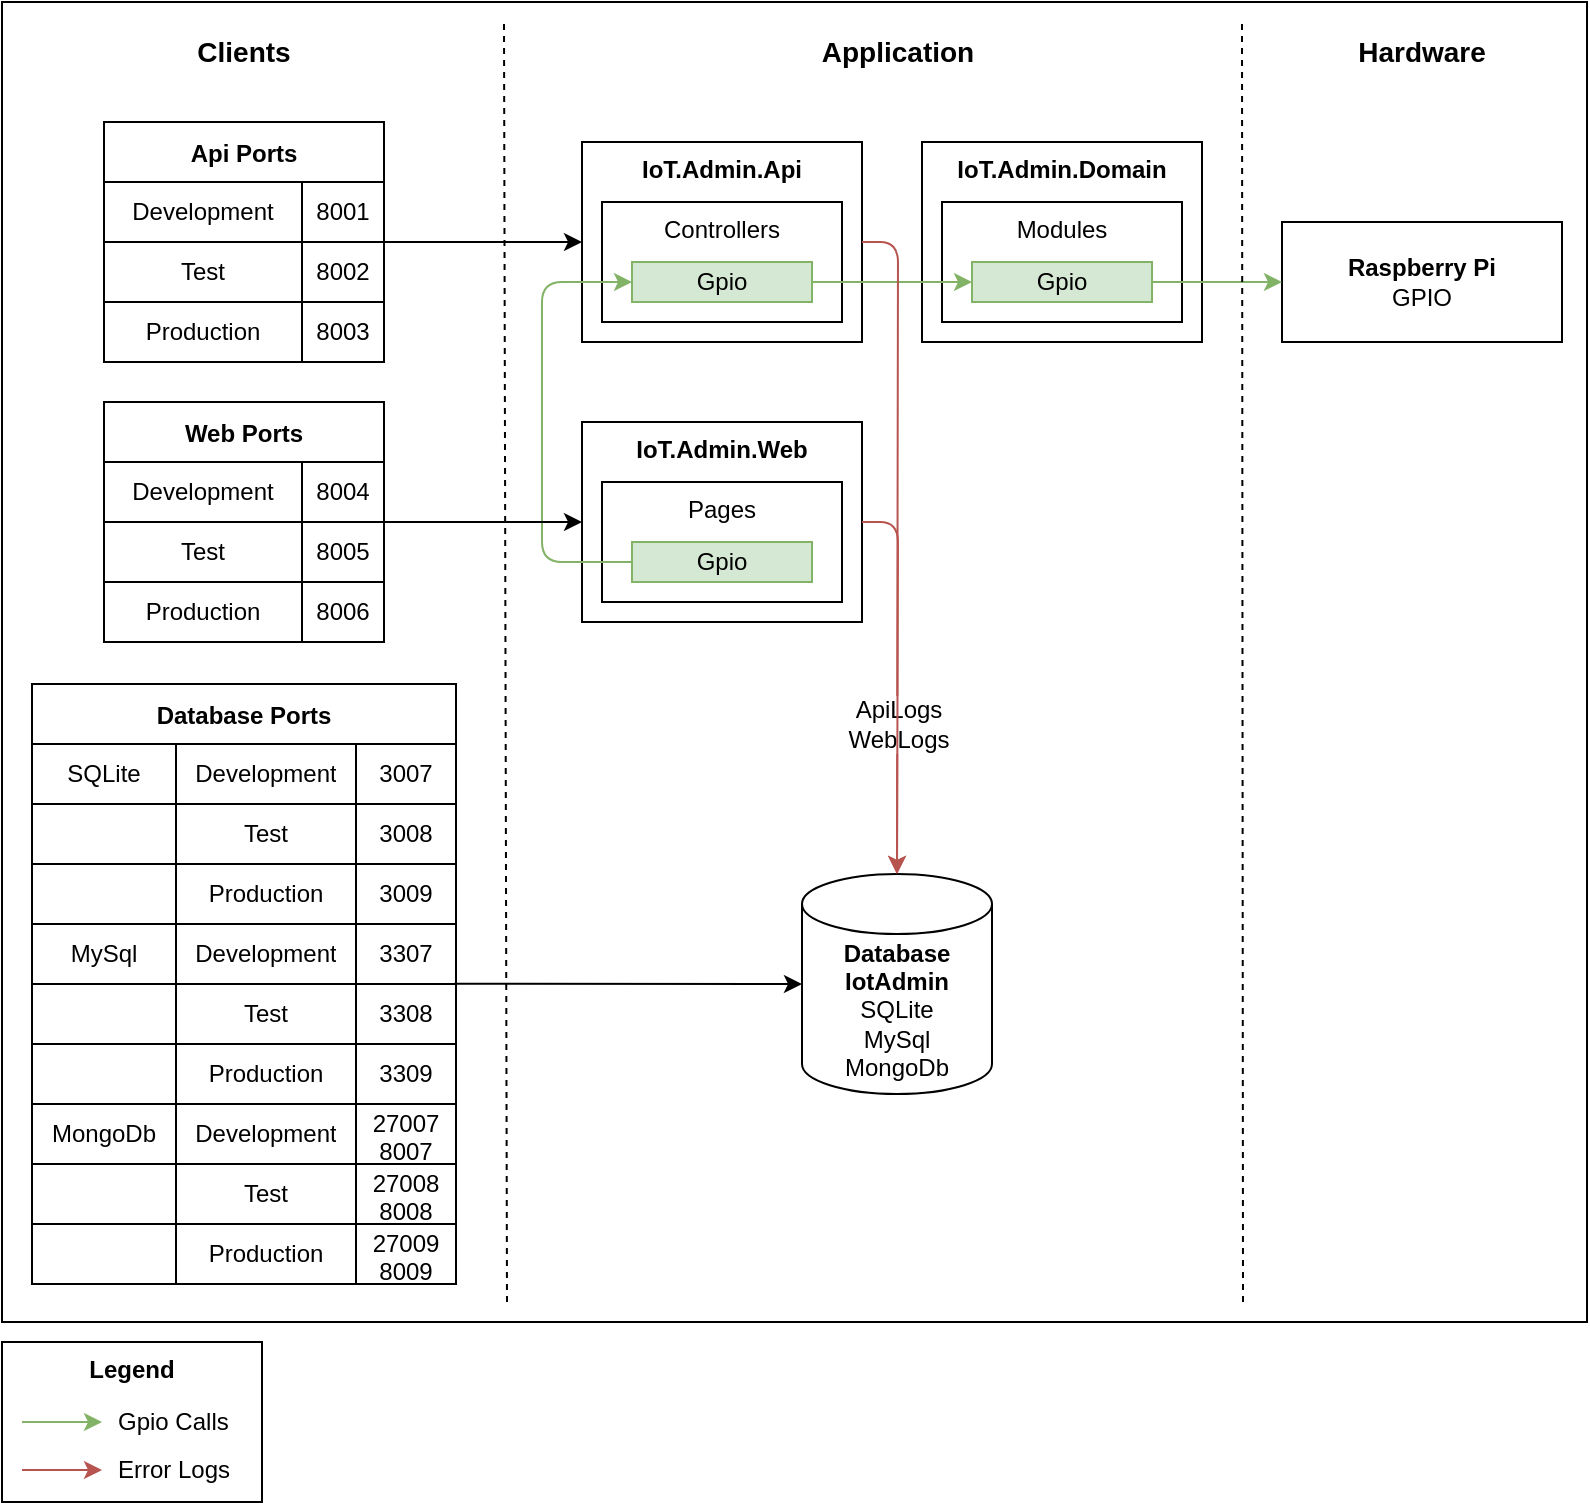 <mxfile>
    <diagram id="q_LBWUmiz0P911Xkjv2T" name="IoT.Admin">
        <mxGraphModel dx="1084" dy="768" grid="1" gridSize="10" guides="1" tooltips="1" connect="1" arrows="1" fold="1" page="1" pageScale="1" pageWidth="827" pageHeight="1169" math="0" shadow="0">
            <root>
                <mxCell id="0"/>
                <mxCell id="1" parent="0"/>
                <mxCell id="12" value="" style="rounded=0;whiteSpace=wrap;html=1;" parent="1" vertex="1">
                    <mxGeometry x="10" y="10" width="792.5" height="660" as="geometry"/>
                </mxCell>
                <mxCell id="51" value="Legend" style="rounded=0;whiteSpace=wrap;html=1;fontStyle=1;verticalAlign=top;align=center;" parent="1" vertex="1">
                    <mxGeometry x="10" y="680" width="130" height="80" as="geometry"/>
                </mxCell>
                <mxCell id="3" value="&lt;b&gt;IoT.Admin.Domain&lt;/b&gt;" style="rounded=0;whiteSpace=wrap;html=1;verticalAlign=top;" parent="1" vertex="1">
                    <mxGeometry x="470" y="80" width="140" height="100" as="geometry"/>
                </mxCell>
                <mxCell id="4" value="Modules" style="rounded=0;whiteSpace=wrap;html=1;verticalAlign=top;" parent="1" vertex="1">
                    <mxGeometry x="480" y="110" width="120" height="60" as="geometry"/>
                </mxCell>
                <mxCell id="5" value="Gpio" style="rounded=0;whiteSpace=wrap;html=1;fillColor=#d5e8d4;strokeColor=#82b366;" parent="1" vertex="1">
                    <mxGeometry x="495" y="140" width="90" height="20" as="geometry"/>
                </mxCell>
                <mxCell id="6" value="&lt;b&gt;Raspberry Pi&lt;/b&gt;&lt;br&gt;GPIO" style="rounded=0;whiteSpace=wrap;html=1;verticalAlign=middle;" parent="1" vertex="1">
                    <mxGeometry x="650" y="120" width="140" height="60" as="geometry"/>
                </mxCell>
                <mxCell id="8" value="&lt;b&gt;IoT.Admin.Api&lt;/b&gt;" style="rounded=0;whiteSpace=wrap;html=1;verticalAlign=top;" parent="1" vertex="1">
                    <mxGeometry x="300" y="80" width="140" height="100" as="geometry"/>
                </mxCell>
                <mxCell id="9" value="Controllers" style="rounded=0;whiteSpace=wrap;html=1;verticalAlign=top;" parent="1" vertex="1">
                    <mxGeometry x="310" y="110" width="120" height="60" as="geometry"/>
                </mxCell>
                <mxCell id="16" style="edgeStyle=none;html=1;entryX=0;entryY=0.5;entryDx=0;entryDy=0;fontSize=13;fillColor=#d5e8d4;strokeColor=#82b366;" parent="1" source="10" target="5" edge="1">
                    <mxGeometry relative="1" as="geometry"/>
                </mxCell>
                <mxCell id="10" value="Gpio" style="rounded=0;whiteSpace=wrap;html=1;fillColor=#d5e8d4;strokeColor=#82b366;" parent="1" vertex="1">
                    <mxGeometry x="325" y="140" width="90" height="20" as="geometry"/>
                </mxCell>
                <mxCell id="13" value="&lt;b style=&quot;border-color: var(--border-color);&quot;&gt;Database&lt;/b&gt;&lt;b&gt;&lt;br&gt;IotAdmin&lt;/b&gt;&lt;br&gt;SQLite&lt;br&gt;MySql&lt;br&gt;MongoDb" style="shape=cylinder3;whiteSpace=wrap;html=1;boundedLbl=1;backgroundOutline=1;size=15;" parent="1" vertex="1">
                    <mxGeometry x="410" y="446" width="95" height="110" as="geometry"/>
                </mxCell>
                <mxCell id="19" style="edgeStyle=none;html=1;entryX=0;entryY=0.5;entryDx=0;entryDy=0;fontSize=13;exitX=1;exitY=0.5;exitDx=0;exitDy=0;fillColor=#d5e8d4;strokeColor=#82b366;" parent="1" source="5" target="6" edge="1">
                    <mxGeometry relative="1" as="geometry">
                        <Array as="points">
                            <mxPoint x="620" y="150"/>
                        </Array>
                    </mxGeometry>
                </mxCell>
                <mxCell id="21" value="Api Ports" style="shape=table;startSize=30;container=1;collapsible=0;childLayout=tableLayout;fontStyle=1;align=center;fontSize=12;" parent="1" vertex="1">
                    <mxGeometry x="61" y="70" width="140" height="120" as="geometry"/>
                </mxCell>
                <mxCell id="22" value="" style="shape=tableRow;horizontal=0;startSize=0;swimlaneHead=0;swimlaneBody=0;top=0;left=0;bottom=0;right=0;collapsible=0;dropTarget=0;fillColor=none;points=[[0,0.5],[1,0.5]];portConstraint=eastwest;fontSize=12;" parent="21" vertex="1">
                    <mxGeometry y="30" width="140" height="30" as="geometry"/>
                </mxCell>
                <mxCell id="23" value="Development" style="shape=partialRectangle;html=1;whiteSpace=wrap;connectable=0;fillColor=none;top=0;left=0;bottom=0;right=0;overflow=hidden;fontSize=12;" parent="22" vertex="1">
                    <mxGeometry width="99" height="30" as="geometry">
                        <mxRectangle width="99" height="30" as="alternateBounds"/>
                    </mxGeometry>
                </mxCell>
                <mxCell id="24" value="8001" style="shape=partialRectangle;html=1;whiteSpace=wrap;connectable=0;fillColor=none;top=0;left=0;bottom=0;right=0;overflow=hidden;fontSize=12;" parent="22" vertex="1">
                    <mxGeometry x="99" width="41" height="30" as="geometry">
                        <mxRectangle width="41" height="30" as="alternateBounds"/>
                    </mxGeometry>
                </mxCell>
                <mxCell id="26" value="" style="shape=tableRow;horizontal=0;startSize=0;swimlaneHead=0;swimlaneBody=0;top=0;left=0;bottom=0;right=0;collapsible=0;dropTarget=0;fillColor=none;points=[[0,0.5],[1,0.5]];portConstraint=eastwest;fontSize=12;" parent="21" vertex="1">
                    <mxGeometry y="60" width="140" height="30" as="geometry"/>
                </mxCell>
                <mxCell id="27" value="Test" style="shape=partialRectangle;html=1;whiteSpace=wrap;connectable=0;fillColor=none;top=0;left=0;bottom=0;right=0;overflow=hidden;fontSize=12;" parent="26" vertex="1">
                    <mxGeometry width="99" height="30" as="geometry">
                        <mxRectangle width="99" height="30" as="alternateBounds"/>
                    </mxGeometry>
                </mxCell>
                <mxCell id="28" value="8002" style="shape=partialRectangle;html=1;whiteSpace=wrap;connectable=0;fillColor=none;top=0;left=0;bottom=0;right=0;overflow=hidden;fontSize=12;" parent="26" vertex="1">
                    <mxGeometry x="99" width="41" height="30" as="geometry">
                        <mxRectangle width="41" height="30" as="alternateBounds"/>
                    </mxGeometry>
                </mxCell>
                <mxCell id="30" value="" style="shape=tableRow;horizontal=0;startSize=0;swimlaneHead=0;swimlaneBody=0;top=0;left=0;bottom=0;right=0;collapsible=0;dropTarget=0;fillColor=none;points=[[0,0.5],[1,0.5]];portConstraint=eastwest;fontSize=12;" parent="21" vertex="1">
                    <mxGeometry y="90" width="140" height="30" as="geometry"/>
                </mxCell>
                <mxCell id="31" value="Production" style="shape=partialRectangle;html=1;whiteSpace=wrap;connectable=1;fillColor=none;top=0;left=0;bottom=0;right=0;overflow=hidden;fontSize=12;movable=1;resizable=1;rotatable=1;deletable=1;editable=1;" parent="30" vertex="1">
                    <mxGeometry width="99" height="30" as="geometry">
                        <mxRectangle width="99" height="30" as="alternateBounds"/>
                    </mxGeometry>
                </mxCell>
                <mxCell id="32" value="8003" style="shape=partialRectangle;html=1;whiteSpace=wrap;connectable=0;fillColor=none;top=0;left=0;bottom=0;right=0;overflow=hidden;fontSize=12;" parent="30" vertex="1">
                    <mxGeometry x="99" width="41" height="30" as="geometry">
                        <mxRectangle width="41" height="30" as="alternateBounds"/>
                    </mxGeometry>
                </mxCell>
                <mxCell id="38" value="" style="endArrow=none;dashed=1;html=1;fontSize=12;" parent="1" edge="1">
                    <mxGeometry width="50" height="50" relative="1" as="geometry">
                        <mxPoint x="262.5" y="660" as="sourcePoint"/>
                        <mxPoint x="261" y="20" as="targetPoint"/>
                    </mxGeometry>
                </mxCell>
                <mxCell id="40" value="" style="endArrow=none;dashed=1;html=1;fontSize=12;" parent="1" edge="1">
                    <mxGeometry width="50" height="50" relative="1" as="geometry">
                        <mxPoint x="630.5" y="660" as="sourcePoint"/>
                        <mxPoint x="630" y="20" as="targetPoint"/>
                    </mxGeometry>
                </mxCell>
                <mxCell id="42" value="Clients" style="text;html=1;strokeColor=none;fillColor=none;align=center;verticalAlign=middle;whiteSpace=wrap;rounded=0;fontSize=14;fontStyle=1" parent="1" vertex="1">
                    <mxGeometry x="71.25" y="20" width="119.5" height="30" as="geometry"/>
                </mxCell>
                <mxCell id="43" value="Application" style="text;html=1;strokeColor=none;fillColor=none;align=center;verticalAlign=middle;whiteSpace=wrap;rounded=0;fontSize=14;fontStyle=1" parent="1" vertex="1">
                    <mxGeometry x="397.75" y="20" width="119.5" height="30" as="geometry"/>
                </mxCell>
                <mxCell id="44" value="Hardware" style="text;html=1;strokeColor=none;fillColor=none;align=center;verticalAlign=middle;whiteSpace=wrap;rounded=0;fontSize=14;fontStyle=1" parent="1" vertex="1">
                    <mxGeometry x="660.25" y="20" width="119.5" height="30" as="geometry"/>
                </mxCell>
                <mxCell id="14" style="edgeStyle=none;html=1;entryX=0.5;entryY=0;entryDx=0;entryDy=0;entryPerimeter=0;fillColor=#f8cecc;strokeColor=#b85450;exitX=1;exitY=0.5;exitDx=0;exitDy=0;" parent="1" source="8" target="13" edge="1">
                    <mxGeometry relative="1" as="geometry">
                        <mxPoint x="451" y="110" as="sourcePoint"/>
                        <mxPoint x="410" y="390" as="targetPoint"/>
                        <Array as="points">
                            <mxPoint x="458" y="130"/>
                        </Array>
                    </mxGeometry>
                </mxCell>
                <mxCell id="15" value="ApiLogs&lt;br&gt;WebLogs" style="edgeLabel;html=1;align=center;verticalAlign=middle;resizable=0;points=[];fontSize=12;" parent="14" vertex="1" connectable="0">
                    <mxGeometry x="-0.5" y="-2" relative="1" as="geometry">
                        <mxPoint x="2" y="175" as="offset"/>
                    </mxGeometry>
                </mxCell>
                <mxCell id="46" style="edgeStyle=none;html=1;exitX=0.5;exitY=1;exitDx=0;exitDy=0;fillColor=#d5e8d4;strokeColor=#82b366;" parent="1" edge="1">
                    <mxGeometry relative="1" as="geometry">
                        <mxPoint x="20" y="720" as="sourcePoint"/>
                        <mxPoint x="60" y="720" as="targetPoint"/>
                    </mxGeometry>
                </mxCell>
                <mxCell id="48" value="Gpio Calls" style="text;html=1;strokeColor=none;fillColor=none;align=left;verticalAlign=middle;whiteSpace=wrap;rounded=0;" parent="1" vertex="1">
                    <mxGeometry x="66" y="705" width="60" height="30" as="geometry"/>
                </mxCell>
                <mxCell id="49" style="edgeStyle=none;html=1;exitX=0.5;exitY=1;exitDx=0;exitDy=0;fillColor=#f8cecc;strokeColor=#b85450;" parent="1" edge="1">
                    <mxGeometry relative="1" as="geometry">
                        <mxPoint x="20" y="744" as="sourcePoint"/>
                        <mxPoint x="60" y="744" as="targetPoint"/>
                    </mxGeometry>
                </mxCell>
                <mxCell id="50" value="Error Logs" style="text;html=1;strokeColor=none;fillColor=none;align=left;verticalAlign=middle;whiteSpace=wrap;rounded=0;" parent="1" vertex="1">
                    <mxGeometry x="66" y="729" width="60" height="30" as="geometry"/>
                </mxCell>
                <mxCell id="52" value="Web Ports" style="shape=table;startSize=30;container=1;collapsible=0;childLayout=tableLayout;fontStyle=1;align=center;fontSize=12;" parent="1" vertex="1">
                    <mxGeometry x="61" y="210" width="140" height="120" as="geometry"/>
                </mxCell>
                <mxCell id="53" value="" style="shape=tableRow;horizontal=0;startSize=0;swimlaneHead=0;swimlaneBody=0;top=0;left=0;bottom=0;right=0;collapsible=0;dropTarget=0;fillColor=none;points=[[0,0.5],[1,0.5]];portConstraint=eastwest;fontSize=12;" parent="52" vertex="1">
                    <mxGeometry y="30" width="140" height="30" as="geometry"/>
                </mxCell>
                <mxCell id="54" value="Development" style="shape=partialRectangle;html=1;whiteSpace=wrap;connectable=0;fillColor=none;top=0;left=0;bottom=0;right=0;overflow=hidden;fontSize=12;" parent="53" vertex="1">
                    <mxGeometry width="99" height="30" as="geometry">
                        <mxRectangle width="99" height="30" as="alternateBounds"/>
                    </mxGeometry>
                </mxCell>
                <mxCell id="55" value="8004" style="shape=partialRectangle;html=1;whiteSpace=wrap;connectable=0;fillColor=none;top=0;left=0;bottom=0;right=0;overflow=hidden;fontSize=12;" parent="53" vertex="1">
                    <mxGeometry x="99" width="41" height="30" as="geometry">
                        <mxRectangle width="41" height="30" as="alternateBounds"/>
                    </mxGeometry>
                </mxCell>
                <mxCell id="57" value="" style="shape=tableRow;horizontal=0;startSize=0;swimlaneHead=0;swimlaneBody=0;top=0;left=0;bottom=0;right=0;collapsible=0;dropTarget=0;fillColor=none;points=[[0,0.5],[1,0.5]];portConstraint=eastwest;fontSize=12;" parent="52" vertex="1">
                    <mxGeometry y="60" width="140" height="30" as="geometry"/>
                </mxCell>
                <mxCell id="58" value="Test" style="shape=partialRectangle;html=1;whiteSpace=wrap;connectable=0;fillColor=none;top=0;left=0;bottom=0;right=0;overflow=hidden;fontSize=12;" parent="57" vertex="1">
                    <mxGeometry width="99" height="30" as="geometry">
                        <mxRectangle width="99" height="30" as="alternateBounds"/>
                    </mxGeometry>
                </mxCell>
                <mxCell id="59" value="8005" style="shape=partialRectangle;html=1;whiteSpace=wrap;connectable=0;fillColor=none;top=0;left=0;bottom=0;right=0;overflow=hidden;fontSize=12;" parent="57" vertex="1">
                    <mxGeometry x="99" width="41" height="30" as="geometry">
                        <mxRectangle width="41" height="30" as="alternateBounds"/>
                    </mxGeometry>
                </mxCell>
                <mxCell id="61" value="" style="shape=tableRow;horizontal=0;startSize=0;swimlaneHead=0;swimlaneBody=0;top=0;left=0;bottom=0;right=0;collapsible=0;dropTarget=0;fillColor=none;points=[[0,0.5],[1,0.5]];portConstraint=eastwest;fontSize=12;" parent="52" vertex="1">
                    <mxGeometry y="90" width="140" height="30" as="geometry"/>
                </mxCell>
                <mxCell id="62" value="Production" style="shape=partialRectangle;html=1;whiteSpace=wrap;connectable=1;fillColor=none;top=0;left=0;bottom=0;right=0;overflow=hidden;fontSize=12;movable=1;resizable=1;rotatable=1;deletable=1;editable=1;" parent="61" vertex="1">
                    <mxGeometry width="99" height="30" as="geometry">
                        <mxRectangle width="99" height="30" as="alternateBounds"/>
                    </mxGeometry>
                </mxCell>
                <mxCell id="63" value="8006" style="shape=partialRectangle;html=1;whiteSpace=wrap;connectable=0;fillColor=none;top=0;left=0;bottom=0;right=0;overflow=hidden;fontSize=12;" parent="61" vertex="1">
                    <mxGeometry x="99" width="41" height="30" as="geometry">
                        <mxRectangle width="41" height="30" as="alternateBounds"/>
                    </mxGeometry>
                </mxCell>
                <mxCell id="65" value="&lt;b&gt;IoT.Admin.Web&lt;/b&gt;" style="rounded=0;whiteSpace=wrap;html=1;verticalAlign=top;" parent="1" vertex="1">
                    <mxGeometry x="300" y="220" width="140" height="100" as="geometry"/>
                </mxCell>
                <mxCell id="70" style="edgeStyle=none;html=1;entryX=0.5;entryY=0;entryDx=0;entryDy=0;entryPerimeter=0;fillColor=#f8cecc;strokeColor=#b85450;exitX=1;exitY=0.5;exitDx=0;exitDy=0;" parent="1" source="65" target="13" edge="1">
                    <mxGeometry relative="1" as="geometry">
                        <mxPoint x="481" y="280" as="sourcePoint"/>
                        <Array as="points">
                            <mxPoint x="458" y="270"/>
                        </Array>
                    </mxGeometry>
                </mxCell>
                <mxCell id="66" value="Pages" style="rounded=0;whiteSpace=wrap;html=1;verticalAlign=top;" parent="1" vertex="1">
                    <mxGeometry x="310" y="250" width="120" height="60" as="geometry"/>
                </mxCell>
                <mxCell id="68" style="edgeStyle=none;html=1;entryX=0;entryY=0.5;entryDx=0;entryDy=0;fillColor=#d5e8d4;strokeColor=#82b366;" parent="1" source="67" target="10" edge="1">
                    <mxGeometry relative="1" as="geometry">
                        <mxPoint x="250" y="190" as="targetPoint"/>
                        <Array as="points">
                            <mxPoint x="280" y="290"/>
                            <mxPoint x="280" y="150"/>
                        </Array>
                    </mxGeometry>
                </mxCell>
                <mxCell id="67" value="Gpio" style="rounded=0;whiteSpace=wrap;html=1;fillColor=#d5e8d4;strokeColor=#82b366;" parent="1" vertex="1">
                    <mxGeometry x="325" y="280" width="90" height="20" as="geometry"/>
                </mxCell>
                <mxCell id="71" value="Database Ports" style="shape=table;startSize=30;container=1;collapsible=0;childLayout=tableLayout;fontStyle=1;align=center;fontSize=12;" parent="1" vertex="1">
                    <mxGeometry x="25" y="351" width="212" height="300" as="geometry"/>
                </mxCell>
                <mxCell id="72" value="" style="shape=tableRow;horizontal=0;startSize=0;swimlaneHead=0;swimlaneBody=0;top=0;left=0;bottom=0;right=0;collapsible=0;dropTarget=0;fillColor=none;points=[[0,0.5],[1,0.5]];portConstraint=eastwest;fontSize=12;" parent="71" vertex="1">
                    <mxGeometry y="30" width="212" height="30" as="geometry"/>
                </mxCell>
                <mxCell id="73" value="SQLite" style="shape=partialRectangle;html=1;whiteSpace=wrap;connectable=0;fillColor=none;top=0;left=0;bottom=0;right=0;overflow=hidden;fontSize=12;" parent="72" vertex="1">
                    <mxGeometry width="72" height="30" as="geometry">
                        <mxRectangle width="72" height="30" as="alternateBounds"/>
                    </mxGeometry>
                </mxCell>
                <mxCell id="94" value="Development" style="shape=partialRectangle;html=1;whiteSpace=wrap;connectable=0;fillColor=none;top=0;left=0;bottom=0;right=0;overflow=hidden;fontSize=12;" parent="72" vertex="1">
                    <mxGeometry x="72" width="90" height="30" as="geometry">
                        <mxRectangle width="90" height="30" as="alternateBounds"/>
                    </mxGeometry>
                </mxCell>
                <mxCell id="74" value="3007" style="shape=partialRectangle;html=1;whiteSpace=wrap;connectable=0;fillColor=none;top=0;left=0;bottom=0;right=0;overflow=hidden;fontSize=12;" parent="72" vertex="1">
                    <mxGeometry x="162" width="50" height="30" as="geometry">
                        <mxRectangle width="50" height="30" as="alternateBounds"/>
                    </mxGeometry>
                </mxCell>
                <mxCell id="97" style="shape=tableRow;horizontal=0;startSize=0;swimlaneHead=0;swimlaneBody=0;top=0;left=0;bottom=0;right=0;collapsible=0;dropTarget=0;fillColor=none;points=[[0,0.5],[1,0.5]];portConstraint=eastwest;fontSize=12;" parent="71" vertex="1">
                    <mxGeometry y="60" width="212" height="30" as="geometry"/>
                </mxCell>
                <mxCell id="98" style="shape=partialRectangle;html=1;whiteSpace=wrap;connectable=0;fillColor=none;top=0;left=0;bottom=0;right=0;overflow=hidden;fontSize=12;" parent="97" vertex="1">
                    <mxGeometry width="72" height="30" as="geometry">
                        <mxRectangle width="72" height="30" as="alternateBounds"/>
                    </mxGeometry>
                </mxCell>
                <mxCell id="99" value="Test" style="shape=partialRectangle;html=1;whiteSpace=wrap;connectable=0;fillColor=none;top=0;left=0;bottom=0;right=0;overflow=hidden;fontSize=12;" parent="97" vertex="1">
                    <mxGeometry x="72" width="90" height="30" as="geometry">
                        <mxRectangle width="90" height="30" as="alternateBounds"/>
                    </mxGeometry>
                </mxCell>
                <mxCell id="100" value="3008" style="shape=partialRectangle;html=1;whiteSpace=wrap;connectable=0;fillColor=none;top=0;left=0;bottom=0;right=0;overflow=hidden;fontSize=12;" parent="97" vertex="1">
                    <mxGeometry x="162" width="50" height="30" as="geometry">
                        <mxRectangle width="50" height="30" as="alternateBounds"/>
                    </mxGeometry>
                </mxCell>
                <mxCell id="101" style="shape=tableRow;horizontal=0;startSize=0;swimlaneHead=0;swimlaneBody=0;top=0;left=0;bottom=0;right=0;collapsible=0;dropTarget=0;fillColor=none;points=[[0,0.5],[1,0.5]];portConstraint=eastwest;fontSize=12;" parent="71" vertex="1">
                    <mxGeometry y="90" width="212" height="30" as="geometry"/>
                </mxCell>
                <mxCell id="102" style="shape=partialRectangle;html=1;whiteSpace=wrap;connectable=0;fillColor=none;top=0;left=0;bottom=0;right=0;overflow=hidden;fontSize=12;" parent="101" vertex="1">
                    <mxGeometry width="72" height="30" as="geometry">
                        <mxRectangle width="72" height="30" as="alternateBounds"/>
                    </mxGeometry>
                </mxCell>
                <mxCell id="103" value="Production" style="shape=partialRectangle;html=1;whiteSpace=wrap;connectable=0;fillColor=none;top=0;left=0;bottom=0;right=0;overflow=hidden;fontSize=12;" parent="101" vertex="1">
                    <mxGeometry x="72" width="90" height="30" as="geometry">
                        <mxRectangle width="90" height="30" as="alternateBounds"/>
                    </mxGeometry>
                </mxCell>
                <mxCell id="104" value="3009" style="shape=partialRectangle;html=1;whiteSpace=wrap;connectable=0;fillColor=none;top=0;left=0;bottom=0;right=0;overflow=hidden;fontSize=12;" parent="101" vertex="1">
                    <mxGeometry x="162" width="50" height="30" as="geometry">
                        <mxRectangle width="50" height="30" as="alternateBounds"/>
                    </mxGeometry>
                </mxCell>
                <mxCell id="76" value="" style="shape=tableRow;horizontal=0;startSize=0;swimlaneHead=0;swimlaneBody=0;top=0;left=0;bottom=0;right=0;collapsible=0;dropTarget=0;fillColor=none;points=[[0,0.5],[1,0.5]];portConstraint=eastwest;fontSize=12;" parent="71" vertex="1">
                    <mxGeometry y="120" width="212" height="30" as="geometry"/>
                </mxCell>
                <mxCell id="77" value="MySql" style="shape=partialRectangle;html=1;whiteSpace=wrap;connectable=0;fillColor=none;top=0;left=0;bottom=0;right=0;overflow=hidden;fontSize=12;" parent="76" vertex="1">
                    <mxGeometry width="72" height="30" as="geometry">
                        <mxRectangle width="72" height="30" as="alternateBounds"/>
                    </mxGeometry>
                </mxCell>
                <mxCell id="95" value="Development" style="shape=partialRectangle;html=1;whiteSpace=wrap;connectable=0;fillColor=none;top=0;left=0;bottom=0;right=0;overflow=hidden;fontSize=12;" parent="76" vertex="1">
                    <mxGeometry x="72" width="90" height="30" as="geometry">
                        <mxRectangle width="90" height="30" as="alternateBounds"/>
                    </mxGeometry>
                </mxCell>
                <mxCell id="78" value="3307" style="shape=partialRectangle;html=1;whiteSpace=wrap;connectable=0;fillColor=none;top=0;left=0;bottom=0;right=0;overflow=hidden;fontSize=12;" parent="76" vertex="1">
                    <mxGeometry x="162" width="50" height="30" as="geometry">
                        <mxRectangle width="50" height="30" as="alternateBounds"/>
                    </mxGeometry>
                </mxCell>
                <mxCell id="109" style="shape=tableRow;horizontal=0;startSize=0;swimlaneHead=0;swimlaneBody=0;top=0;left=0;bottom=0;right=0;collapsible=0;dropTarget=0;fillColor=none;points=[[0,0.5],[1,0.5]];portConstraint=eastwest;fontSize=12;" parent="71" vertex="1">
                    <mxGeometry y="150" width="212" height="30" as="geometry"/>
                </mxCell>
                <mxCell id="110" style="shape=partialRectangle;html=1;whiteSpace=wrap;connectable=0;fillColor=none;top=0;left=0;bottom=0;right=0;overflow=hidden;fontSize=12;" parent="109" vertex="1">
                    <mxGeometry width="72" height="30" as="geometry">
                        <mxRectangle width="72" height="30" as="alternateBounds"/>
                    </mxGeometry>
                </mxCell>
                <mxCell id="111" value="Test" style="shape=partialRectangle;html=1;whiteSpace=wrap;connectable=0;fillColor=none;top=0;left=0;bottom=0;right=0;overflow=hidden;fontSize=12;" parent="109" vertex="1">
                    <mxGeometry x="72" width="90" height="30" as="geometry">
                        <mxRectangle width="90" height="30" as="alternateBounds"/>
                    </mxGeometry>
                </mxCell>
                <mxCell id="112" value="3308" style="shape=partialRectangle;html=1;whiteSpace=wrap;connectable=0;fillColor=none;top=0;left=0;bottom=0;right=0;overflow=hidden;fontSize=12;" parent="109" vertex="1">
                    <mxGeometry x="162" width="50" height="30" as="geometry">
                        <mxRectangle width="50" height="30" as="alternateBounds"/>
                    </mxGeometry>
                </mxCell>
                <mxCell id="105" style="shape=tableRow;horizontal=0;startSize=0;swimlaneHead=0;swimlaneBody=0;top=0;left=0;bottom=0;right=0;collapsible=0;dropTarget=0;fillColor=none;points=[[0,0.5],[1,0.5]];portConstraint=eastwest;fontSize=12;" parent="71" vertex="1">
                    <mxGeometry y="180" width="212" height="30" as="geometry"/>
                </mxCell>
                <mxCell id="106" style="shape=partialRectangle;html=1;whiteSpace=wrap;connectable=0;fillColor=none;top=0;left=0;bottom=0;right=0;overflow=hidden;fontSize=12;" parent="105" vertex="1">
                    <mxGeometry width="72" height="30" as="geometry">
                        <mxRectangle width="72" height="30" as="alternateBounds"/>
                    </mxGeometry>
                </mxCell>
                <mxCell id="107" value="Production" style="shape=partialRectangle;html=1;whiteSpace=wrap;connectable=0;fillColor=none;top=0;left=0;bottom=0;right=0;overflow=hidden;fontSize=12;" parent="105" vertex="1">
                    <mxGeometry x="72" width="90" height="30" as="geometry">
                        <mxRectangle width="90" height="30" as="alternateBounds"/>
                    </mxGeometry>
                </mxCell>
                <mxCell id="108" value="3309" style="shape=partialRectangle;html=1;whiteSpace=wrap;connectable=0;fillColor=none;top=0;left=0;bottom=0;right=0;overflow=hidden;fontSize=12;" parent="105" vertex="1">
                    <mxGeometry x="162" width="50" height="30" as="geometry">
                        <mxRectangle width="50" height="30" as="alternateBounds"/>
                    </mxGeometry>
                </mxCell>
                <mxCell id="80" value="" style="shape=tableRow;horizontal=0;startSize=0;swimlaneHead=0;swimlaneBody=0;top=0;left=0;bottom=0;right=0;collapsible=0;dropTarget=0;fillColor=none;points=[[0,0.5],[1,0.5]];portConstraint=eastwest;fontSize=12;" parent="71" vertex="1">
                    <mxGeometry y="210" width="212" height="30" as="geometry"/>
                </mxCell>
                <mxCell id="81" value="MongoDb" style="shape=partialRectangle;html=1;whiteSpace=wrap;connectable=1;fillColor=none;top=0;left=0;bottom=0;right=0;overflow=hidden;fontSize=12;movable=1;resizable=1;rotatable=1;deletable=1;editable=1;" parent="80" vertex="1">
                    <mxGeometry width="72" height="30" as="geometry">
                        <mxRectangle width="72" height="30" as="alternateBounds"/>
                    </mxGeometry>
                </mxCell>
                <mxCell id="96" value="Development" style="shape=partialRectangle;html=1;whiteSpace=wrap;connectable=1;fillColor=none;top=0;left=0;bottom=0;right=0;overflow=hidden;fontSize=12;movable=1;resizable=1;rotatable=1;deletable=1;editable=1;" parent="80" vertex="1">
                    <mxGeometry x="72" width="90" height="30" as="geometry">
                        <mxRectangle width="90" height="30" as="alternateBounds"/>
                    </mxGeometry>
                </mxCell>
                <mxCell id="82" value="27007&lt;br&gt;8007" style="shape=partialRectangle;html=1;whiteSpace=wrap;connectable=0;fillColor=none;top=0;left=0;bottom=0;right=0;overflow=hidden;fontSize=12;" parent="80" vertex="1">
                    <mxGeometry x="162" width="50" height="30" as="geometry">
                        <mxRectangle width="50" height="30" as="alternateBounds"/>
                    </mxGeometry>
                </mxCell>
                <mxCell id="117" style="shape=tableRow;horizontal=0;startSize=0;swimlaneHead=0;swimlaneBody=0;top=0;left=0;bottom=0;right=0;collapsible=0;dropTarget=0;fillColor=none;points=[[0,0.5],[1,0.5]];portConstraint=eastwest;fontSize=12;" parent="71" vertex="1">
                    <mxGeometry y="240" width="212" height="30" as="geometry"/>
                </mxCell>
                <mxCell id="118" style="shape=partialRectangle;html=1;whiteSpace=wrap;connectable=1;fillColor=none;top=0;left=0;bottom=0;right=0;overflow=hidden;fontSize=12;movable=1;resizable=1;rotatable=1;deletable=1;editable=1;" parent="117" vertex="1">
                    <mxGeometry width="72" height="30" as="geometry">
                        <mxRectangle width="72" height="30" as="alternateBounds"/>
                    </mxGeometry>
                </mxCell>
                <mxCell id="119" value="Test" style="shape=partialRectangle;html=1;whiteSpace=wrap;connectable=1;fillColor=none;top=0;left=0;bottom=0;right=0;overflow=hidden;fontSize=12;movable=1;resizable=1;rotatable=1;deletable=1;editable=1;" parent="117" vertex="1">
                    <mxGeometry x="72" width="90" height="30" as="geometry">
                        <mxRectangle width="90" height="30" as="alternateBounds"/>
                    </mxGeometry>
                </mxCell>
                <mxCell id="120" value="27008&lt;br&gt;8008" style="shape=partialRectangle;html=1;whiteSpace=wrap;connectable=0;fillColor=none;top=0;left=0;bottom=0;right=0;overflow=hidden;fontSize=12;" parent="117" vertex="1">
                    <mxGeometry x="162" width="50" height="30" as="geometry">
                        <mxRectangle width="50" height="30" as="alternateBounds"/>
                    </mxGeometry>
                </mxCell>
                <mxCell id="113" style="shape=tableRow;horizontal=0;startSize=0;swimlaneHead=0;swimlaneBody=0;top=0;left=0;bottom=0;right=0;collapsible=0;dropTarget=0;fillColor=none;points=[[0,0.5],[1,0.5]];portConstraint=eastwest;fontSize=12;" parent="71" vertex="1">
                    <mxGeometry y="270" width="212" height="30" as="geometry"/>
                </mxCell>
                <mxCell id="114" style="shape=partialRectangle;html=1;whiteSpace=wrap;connectable=1;fillColor=none;top=0;left=0;bottom=0;right=0;overflow=hidden;fontSize=12;movable=1;resizable=1;rotatable=1;deletable=1;editable=1;" parent="113" vertex="1">
                    <mxGeometry width="72" height="30" as="geometry">
                        <mxRectangle width="72" height="30" as="alternateBounds"/>
                    </mxGeometry>
                </mxCell>
                <mxCell id="115" value="Production" style="shape=partialRectangle;html=1;whiteSpace=wrap;connectable=1;fillColor=none;top=0;left=0;bottom=0;right=0;overflow=hidden;fontSize=12;movable=1;resizable=1;rotatable=1;deletable=1;editable=1;" parent="113" vertex="1">
                    <mxGeometry x="72" width="90" height="30" as="geometry">
                        <mxRectangle width="90" height="30" as="alternateBounds"/>
                    </mxGeometry>
                </mxCell>
                <mxCell id="116" value="27009&lt;br&gt;8009" style="shape=partialRectangle;html=1;whiteSpace=wrap;connectable=0;fillColor=none;top=0;left=0;bottom=0;right=0;overflow=hidden;fontSize=12;" parent="113" vertex="1">
                    <mxGeometry x="162" width="50" height="30" as="geometry">
                        <mxRectangle width="50" height="30" as="alternateBounds"/>
                    </mxGeometry>
                </mxCell>
                <mxCell id="85" style="edgeStyle=none;html=1;entryX=0;entryY=0.5;entryDx=0;entryDy=0;exitX=1.001;exitY=0.002;exitDx=0;exitDy=0;exitPerimeter=0;" parent="1" source="57" target="65" edge="1">
                    <mxGeometry relative="1" as="geometry">
                        <mxPoint x="291" y="270" as="targetPoint"/>
                        <mxPoint x="222.5" y="270" as="sourcePoint"/>
                    </mxGeometry>
                </mxCell>
                <mxCell id="86" style="edgeStyle=none;html=1;entryX=0;entryY=0.5;entryDx=0;entryDy=0;exitX=0.995;exitY=0.002;exitDx=0;exitDy=0;exitPerimeter=0;" parent="1" source="26" target="8" edge="1">
                    <mxGeometry relative="1" as="geometry">
                        <mxPoint x="291" y="130" as="targetPoint"/>
                        <mxPoint x="242.5" y="130" as="sourcePoint"/>
                    </mxGeometry>
                </mxCell>
                <mxCell id="87" style="edgeStyle=none;html=1;entryX=0;entryY=0.5;entryDx=0;entryDy=0;entryPerimeter=0;exitX=0.996;exitY=-0.004;exitDx=0;exitDy=0;exitPerimeter=0;" parent="1" source="109" target="13" edge="1">
                    <mxGeometry relative="1" as="geometry">
                        <mxPoint x="242.5" y="501" as="sourcePoint"/>
                    </mxGeometry>
                </mxCell>
            </root>
        </mxGraphModel>
    </diagram>
</mxfile>